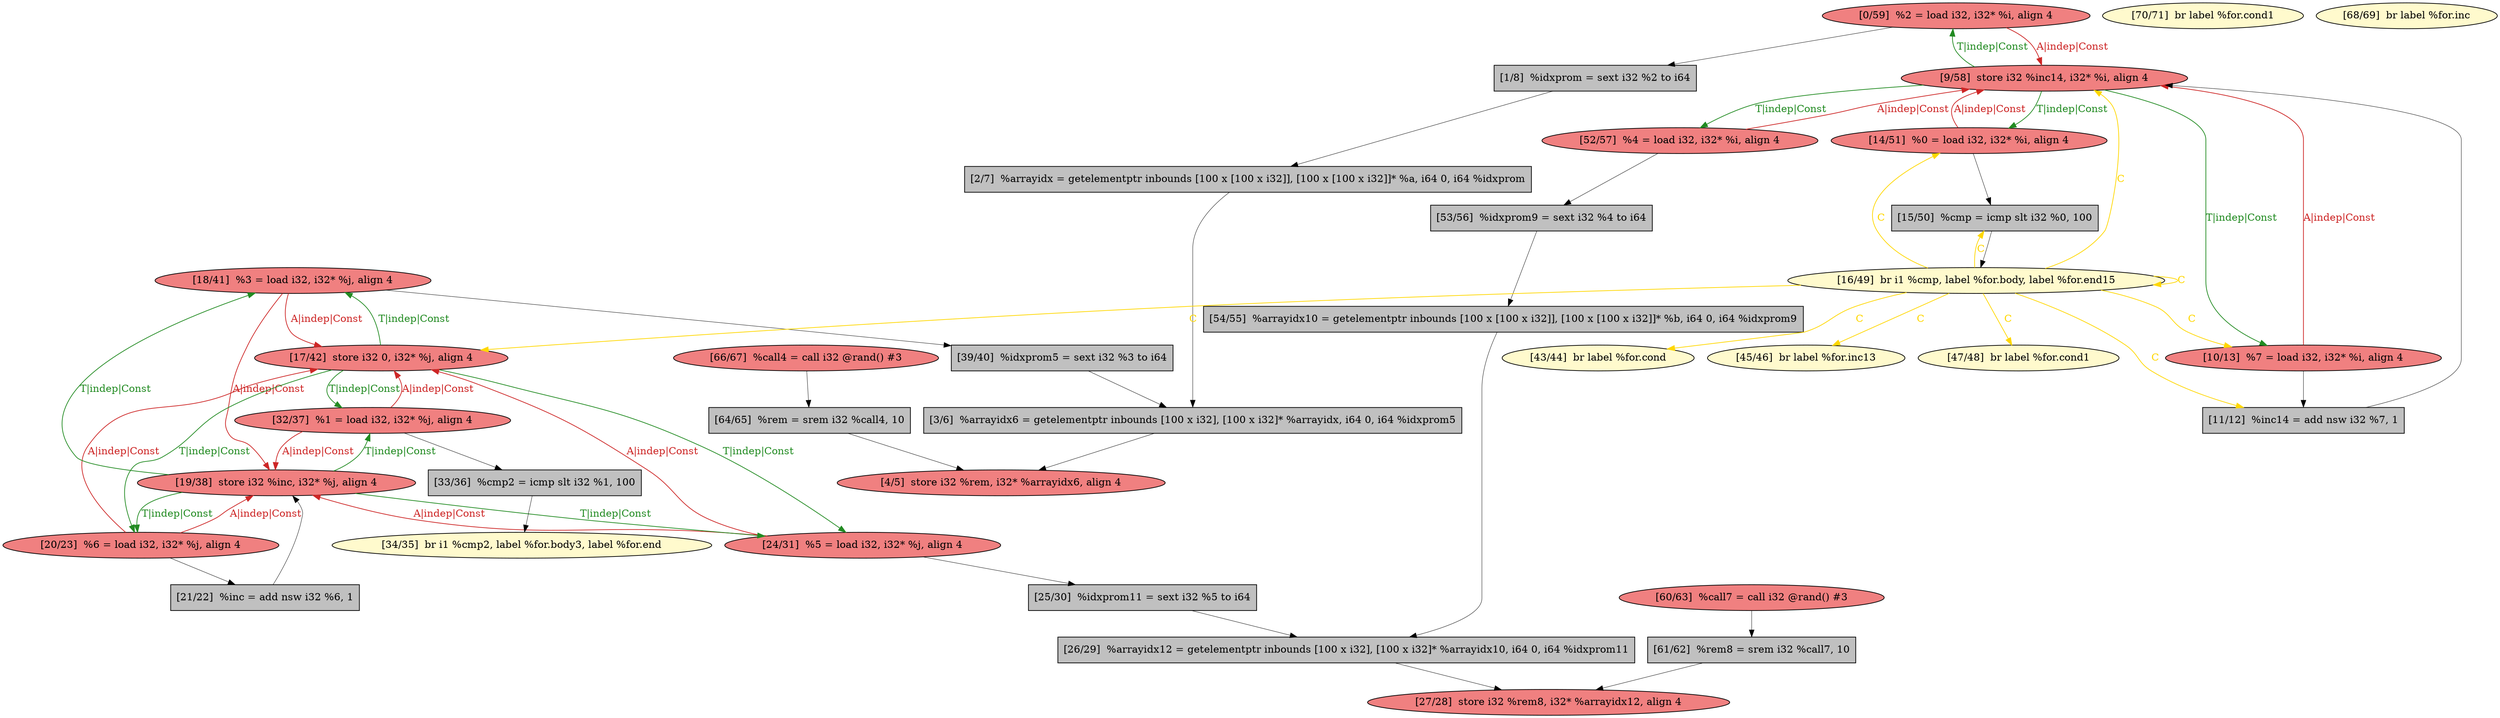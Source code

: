 
digraph G {


node1259 [fillcolor=lightcoral,label="[18/41]  %3 = load i32, i32* %j, align 4",shape=ellipse,style=filled ]
node1257 [fillcolor=grey,label="[2/7]  %arrayidx = getelementptr inbounds [100 x [100 x i32]], [100 x [100 x i32]]* %a, i64 0, i64 %idxprom",shape=rectangle,style=filled ]
node1256 [fillcolor=grey,label="[39/40]  %idxprom5 = sext i32 %3 to i64",shape=rectangle,style=filled ]
node1262 [fillcolor=lightcoral,label="[17/42]  store i32 0, i32* %j, align 4",shape=ellipse,style=filled ]
node1252 [fillcolor=grey,label="[26/29]  %arrayidx12 = getelementptr inbounds [100 x i32], [100 x i32]* %arrayidx10, i64 0, i64 %idxprom11",shape=rectangle,style=filled ]
node1250 [fillcolor=lemonchiffon,label="[70/71]  br label %for.cond1",shape=ellipse,style=filled ]
node1249 [fillcolor=lightcoral,label="[27/28]  store i32 %rem8, i32* %arrayidx12, align 4",shape=ellipse,style=filled ]
node1248 [fillcolor=lightcoral,label="[24/31]  %5 = load i32, i32* %j, align 4",shape=ellipse,style=filled ]
node1245 [fillcolor=lightcoral,label="[20/23]  %6 = load i32, i32* %j, align 4",shape=ellipse,style=filled ]
node1244 [fillcolor=grey,label="[25/30]  %idxprom11 = sext i32 %5 to i64",shape=rectangle,style=filled ]
node1263 [fillcolor=lemonchiffon,label="[34/35]  br i1 %cmp2, label %for.body3, label %for.end",shape=ellipse,style=filled ]
node1233 [fillcolor=grey,label="[61/62]  %rem8 = srem i32 %call7, 10",shape=rectangle,style=filled ]
node1253 [fillcolor=grey,label="[53/56]  %idxprom9 = sext i32 %4 to i64",shape=rectangle,style=filled ]
node1231 [fillcolor=lightcoral,label="[66/67]  %call4 = call i32 @rand() #3",shape=ellipse,style=filled ]
node1242 [fillcolor=grey,label="[3/6]  %arrayidx6 = getelementptr inbounds [100 x i32], [100 x i32]* %arrayidx, i64 0, i64 %idxprom5",shape=rectangle,style=filled ]
node1260 [fillcolor=lightcoral,label="[32/37]  %1 = load i32, i32* %j, align 4",shape=ellipse,style=filled ]
node1251 [fillcolor=lightcoral,label="[52/57]  %4 = load i32, i32* %i, align 4",shape=ellipse,style=filled ]
node1230 [fillcolor=grey,label="[64/65]  %rem = srem i32 %call4, 10",shape=rectangle,style=filled ]
node1255 [fillcolor=lightcoral,label="[19/38]  store i32 %inc, i32* %j, align 4",shape=ellipse,style=filled ]
node1228 [fillcolor=lightcoral,label="[0/59]  %2 = load i32, i32* %i, align 4",shape=ellipse,style=filled ]
node1258 [fillcolor=lemonchiffon,label="[47/48]  br label %for.cond1",shape=ellipse,style=filled ]
node1246 [fillcolor=lightcoral,label="[14/51]  %0 = load i32, i32* %i, align 4",shape=ellipse,style=filled ]
node1239 [fillcolor=lemonchiffon,label="[68/69]  br label %for.inc",shape=ellipse,style=filled ]
node1247 [fillcolor=lightcoral,label="[9/58]  store i32 %inc14, i32* %i, align 4",shape=ellipse,style=filled ]
node1232 [fillcolor=lemonchiffon,label="[43/44]  br label %for.cond",shape=ellipse,style=filled ]
node1235 [fillcolor=lemonchiffon,label="[16/49]  br i1 %cmp, label %for.body, label %for.end15",shape=ellipse,style=filled ]
node1261 [fillcolor=grey,label="[54/55]  %arrayidx10 = getelementptr inbounds [100 x [100 x i32]], [100 x [100 x i32]]* %b, i64 0, i64 %idxprom9",shape=rectangle,style=filled ]
node1254 [fillcolor=lightcoral,label="[4/5]  store i32 %rem, i32* %arrayidx6, align 4",shape=ellipse,style=filled ]
node1236 [fillcolor=grey,label="[21/22]  %inc = add nsw i32 %6, 1",shape=rectangle,style=filled ]
node1229 [fillcolor=lightcoral,label="[60/63]  %call7 = call i32 @rand() #3",shape=ellipse,style=filled ]
node1237 [fillcolor=lightcoral,label="[10/13]  %7 = load i32, i32* %i, align 4",shape=ellipse,style=filled ]
node1238 [fillcolor=lemonchiffon,label="[45/46]  br label %for.inc13",shape=ellipse,style=filled ]
node1234 [fillcolor=grey,label="[11/12]  %inc14 = add nsw i32 %7, 1",shape=rectangle,style=filled ]
node1243 [fillcolor=grey,label="[15/50]  %cmp = icmp slt i32 %0, 100",shape=rectangle,style=filled ]
node1240 [fillcolor=grey,label="[33/36]  %cmp2 = icmp slt i32 %1, 100",shape=rectangle,style=filled ]
node1241 [fillcolor=grey,label="[1/8]  %idxprom = sext i32 %2 to i64",shape=rectangle,style=filled ]

node1259->node1255 [style=solid,color=firebrick3,label="A|indep|Const",penwidth=1.0,fontcolor=firebrick3 ]
node1255->node1259 [style=solid,color=forestgreen,label="T|indep|Const",penwidth=1.0,fontcolor=forestgreen ]
node1237->node1247 [style=solid,color=firebrick3,label="A|indep|Const",penwidth=1.0,fontcolor=firebrick3 ]
node1247->node1237 [style=solid,color=forestgreen,label="T|indep|Const",penwidth=1.0,fontcolor=forestgreen ]
node1235->node1235 [style=solid,color=gold,label="C",penwidth=1.0,fontcolor=gold ]
node1241->node1257 [style=solid,color=black,label="",penwidth=0.5,fontcolor=black ]
node1242->node1254 [style=solid,color=black,label="",penwidth=0.5,fontcolor=black ]
node1228->node1241 [style=solid,color=black,label="",penwidth=0.5,fontcolor=black ]
node1244->node1252 [style=solid,color=black,label="",penwidth=0.5,fontcolor=black ]
node1261->node1252 [style=solid,color=black,label="",penwidth=0.5,fontcolor=black ]
node1256->node1242 [style=solid,color=black,label="",penwidth=0.5,fontcolor=black ]
node1246->node1243 [style=solid,color=black,label="",penwidth=0.5,fontcolor=black ]
node1235->node1246 [style=solid,color=gold,label="C",penwidth=1.0,fontcolor=gold ]
node1235->node1243 [style=solid,color=gold,label="C",penwidth=1.0,fontcolor=gold ]
node1259->node1256 [style=solid,color=black,label="",penwidth=0.5,fontcolor=black ]
node1247->node1251 [style=solid,color=forestgreen,label="T|indep|Const",penwidth=1.0,fontcolor=forestgreen ]
node1251->node1247 [style=solid,color=firebrick3,label="A|indep|Const",penwidth=1.0,fontcolor=firebrick3 ]
node1233->node1249 [style=solid,color=black,label="",penwidth=0.5,fontcolor=black ]
node1251->node1253 [style=solid,color=black,label="",penwidth=0.5,fontcolor=black ]
node1237->node1234 [style=solid,color=black,label="",penwidth=0.5,fontcolor=black ]
node1243->node1235 [style=solid,color=black,label="",penwidth=0.5,fontcolor=black ]
node1255->node1260 [style=solid,color=forestgreen,label="T|indep|Const",penwidth=1.0,fontcolor=forestgreen ]
node1240->node1263 [style=solid,color=black,label="",penwidth=0.5,fontcolor=black ]
node1260->node1255 [style=solid,color=firebrick3,label="A|indep|Const",penwidth=1.0,fontcolor=firebrick3 ]
node1247->node1228 [style=solid,color=forestgreen,label="T|indep|Const",penwidth=1.0,fontcolor=forestgreen ]
node1262->node1259 [style=solid,color=forestgreen,label="T|indep|Const",penwidth=1.0,fontcolor=forestgreen ]
node1255->node1248 [style=solid,color=forestgreen,label="T|indep|Const",penwidth=1.0,fontcolor=forestgreen ]
node1253->node1261 [style=solid,color=black,label="",penwidth=0.5,fontcolor=black ]
node1235->node1258 [style=solid,color=gold,label="C",penwidth=1.0,fontcolor=gold ]
node1248->node1255 [style=solid,color=firebrick3,label="A|indep|Const",penwidth=1.0,fontcolor=firebrick3 ]
node1234->node1247 [style=solid,color=black,label="",penwidth=0.5,fontcolor=black ]
node1262->node1260 [style=solid,color=forestgreen,label="T|indep|Const",penwidth=1.0,fontcolor=forestgreen ]
node1248->node1244 [style=solid,color=black,label="",penwidth=0.5,fontcolor=black ]
node1235->node1262 [style=solid,color=gold,label="C",penwidth=1.0,fontcolor=gold ]
node1235->node1237 [style=solid,color=gold,label="C",penwidth=1.0,fontcolor=gold ]
node1229->node1233 [style=solid,color=black,label="",penwidth=0.5,fontcolor=black ]
node1231->node1230 [style=solid,color=black,label="",penwidth=0.5,fontcolor=black ]
node1260->node1262 [style=solid,color=firebrick3,label="A|indep|Const",penwidth=1.0,fontcolor=firebrick3 ]
node1235->node1238 [style=solid,color=gold,label="C",penwidth=1.0,fontcolor=gold ]
node1255->node1245 [style=solid,color=forestgreen,label="T|indep|Const",penwidth=1.0,fontcolor=forestgreen ]
node1248->node1262 [style=solid,color=firebrick3,label="A|indep|Const",penwidth=1.0,fontcolor=firebrick3 ]
node1245->node1255 [style=solid,color=firebrick3,label="A|indep|Const",penwidth=1.0,fontcolor=firebrick3 ]
node1245->node1236 [style=solid,color=black,label="",penwidth=0.5,fontcolor=black ]
node1228->node1247 [style=solid,color=firebrick3,label="A|indep|Const",penwidth=1.0,fontcolor=firebrick3 ]
node1260->node1240 [style=solid,color=black,label="",penwidth=0.5,fontcolor=black ]
node1262->node1245 [style=solid,color=forestgreen,label="T|indep|Const",penwidth=1.0,fontcolor=forestgreen ]
node1245->node1262 [style=solid,color=firebrick3,label="A|indep|Const",penwidth=1.0,fontcolor=firebrick3 ]
node1252->node1249 [style=solid,color=black,label="",penwidth=0.5,fontcolor=black ]
node1262->node1248 [style=solid,color=forestgreen,label="T|indep|Const",penwidth=1.0,fontcolor=forestgreen ]
node1257->node1242 [style=solid,color=black,label="",penwidth=0.5,fontcolor=black ]
node1247->node1246 [style=solid,color=forestgreen,label="T|indep|Const",penwidth=1.0,fontcolor=forestgreen ]
node1230->node1254 [style=solid,color=black,label="",penwidth=0.5,fontcolor=black ]
node1259->node1262 [style=solid,color=firebrick3,label="A|indep|Const",penwidth=1.0,fontcolor=firebrick3 ]
node1236->node1255 [style=solid,color=black,label="",penwidth=0.5,fontcolor=black ]
node1235->node1247 [style=solid,color=gold,label="C",penwidth=1.0,fontcolor=gold ]
node1235->node1232 [style=solid,color=gold,label="C",penwidth=1.0,fontcolor=gold ]
node1235->node1234 [style=solid,color=gold,label="C",penwidth=1.0,fontcolor=gold ]
node1246->node1247 [style=solid,color=firebrick3,label="A|indep|Const",penwidth=1.0,fontcolor=firebrick3 ]


}
